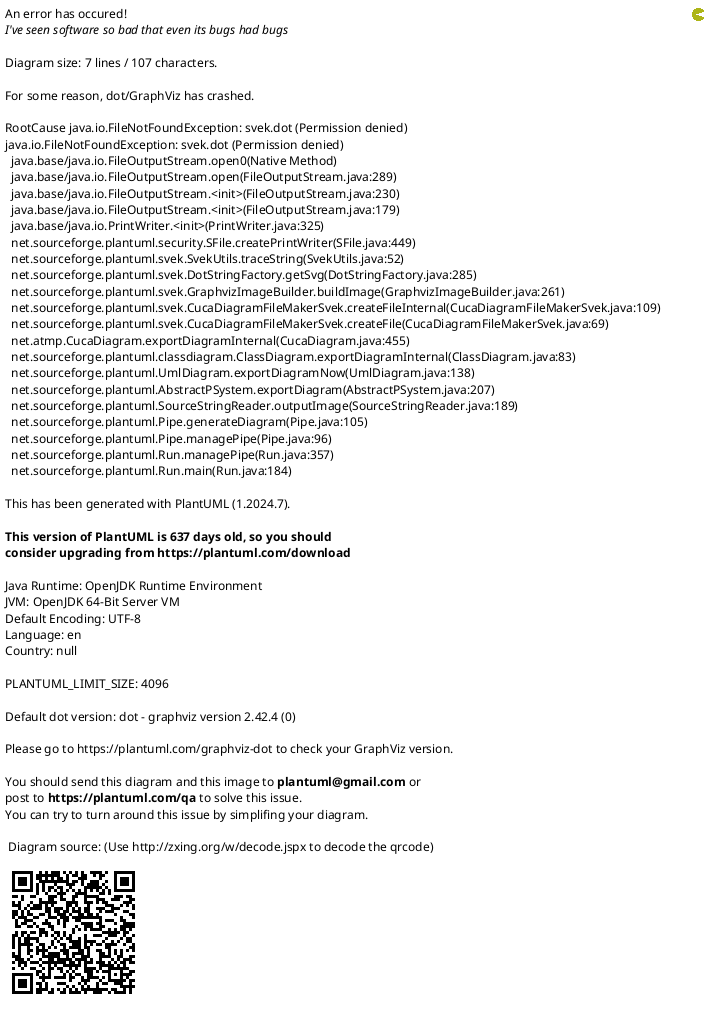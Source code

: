 {
  "sha1": "cjooagpx5u2w7k76q9j7ydwqbz29avf",
  "insertion": {
    "when": "2024-06-01T09:03:01.549Z",
    "url": "http://forum.plantuml.net/9421/arrow-inversion-with-skinparam-linetype-ortho-missing-arrow?show=9421#q9421",
    "user": "plantuml@gmail.com"
  }
}
@startuml
!pragma svek_trace on
skinparam linetype ortho
class Forum
class Topic
Forum *--|> Topic
@enduml
